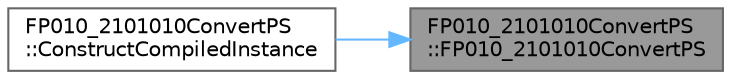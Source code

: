 digraph "FP010_2101010ConvertPS::FP010_2101010ConvertPS"
{
 // INTERACTIVE_SVG=YES
 // LATEX_PDF_SIZE
  bgcolor="transparent";
  edge [fontname=Helvetica,fontsize=10,labelfontname=Helvetica,labelfontsize=10];
  node [fontname=Helvetica,fontsize=10,shape=box,height=0.2,width=0.4];
  rankdir="RL";
  Node1 [id="Node000001",label="FP010_2101010ConvertPS\l::FP010_2101010ConvertPS",height=0.2,width=0.4,color="gray40", fillcolor="grey60", style="filled", fontcolor="black",tooltip=" "];
  Node1 -> Node2 [id="edge1_Node000001_Node000002",dir="back",color="steelblue1",style="solid",tooltip=" "];
  Node2 [id="Node000002",label="FP010_2101010ConvertPS\l::ConstructCompiledInstance",height=0.2,width=0.4,color="grey40", fillcolor="white", style="filled",URL="$d4/d17/classFP010__2101010ConvertPS.html#a74d513ab31875c31132263c1cdfa5c52",tooltip=" "];
}
